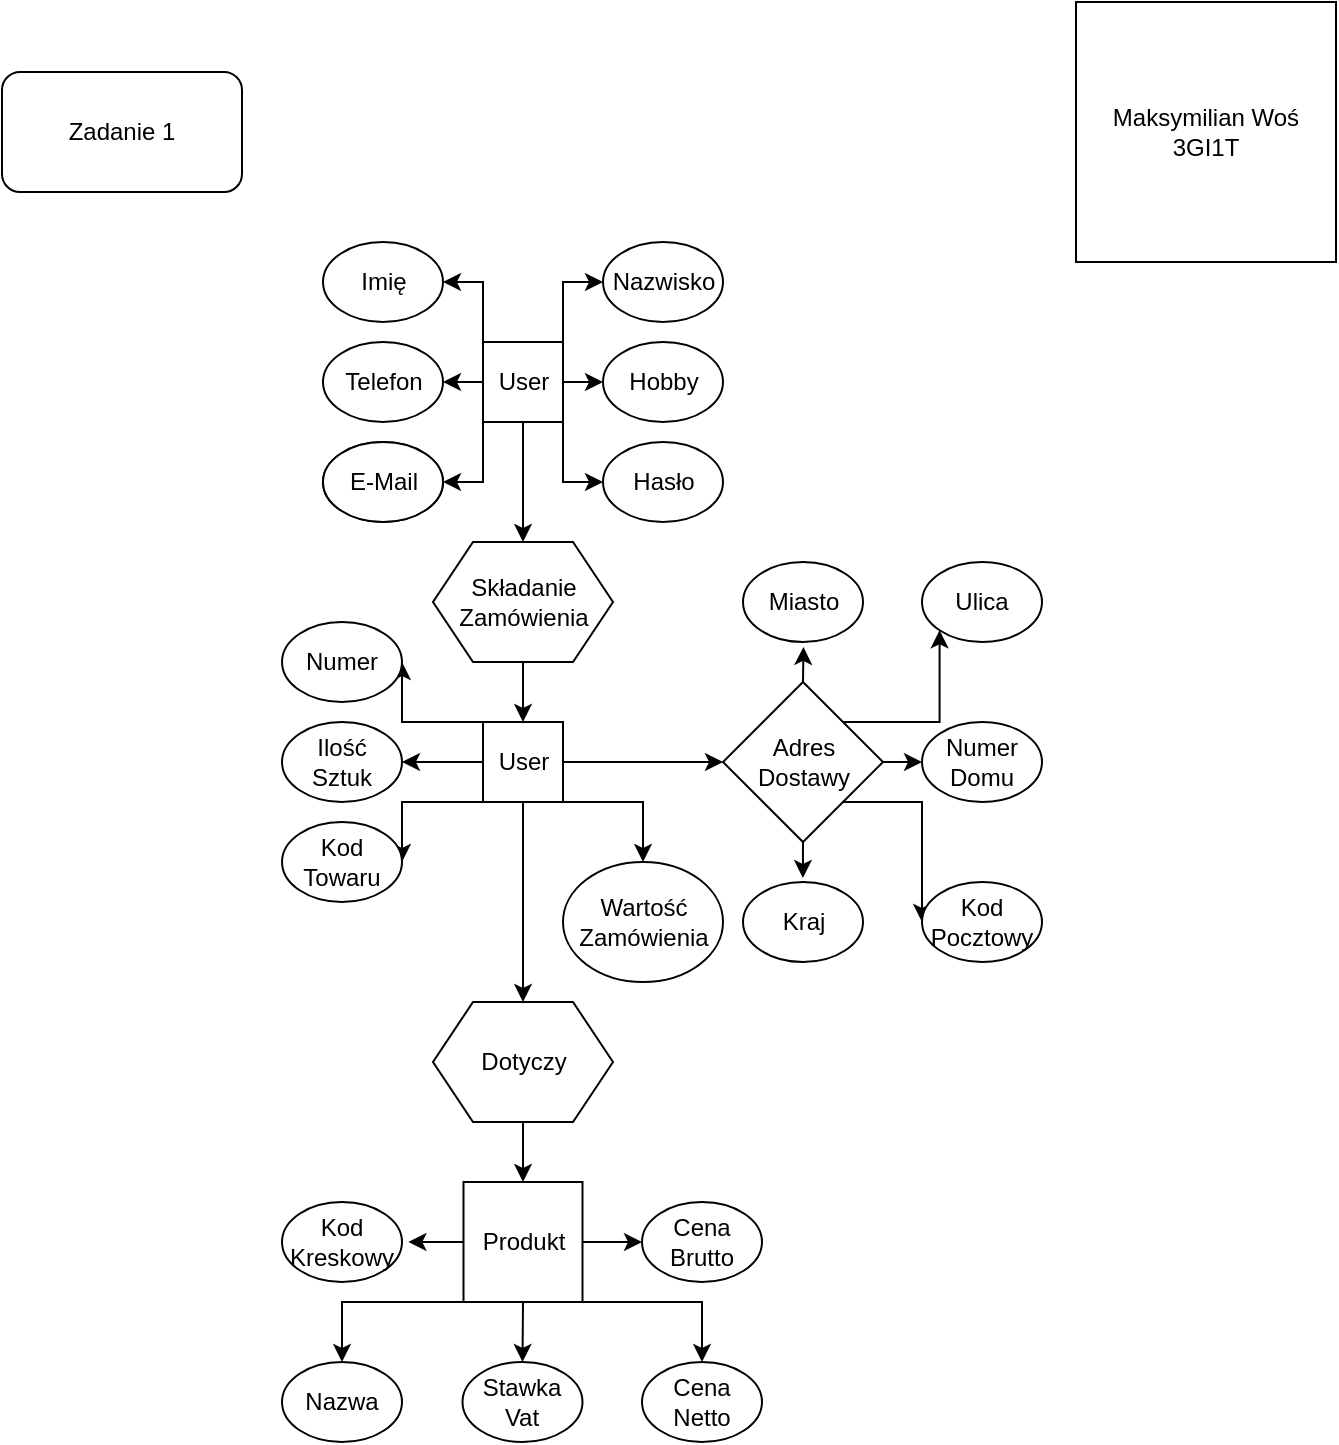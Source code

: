 <mxfile version="17.4.0" type="github">
  <diagram id="_qrPjdtgDfWYnToNUuWt" name="Page-1">
    <mxGraphModel dx="1220" dy="1104" grid="1" gridSize="10" guides="1" tooltips="1" connect="1" arrows="1" fold="1" page="1" pageScale="1" pageWidth="827" pageHeight="1169" math="0" shadow="0">
      <root>
        <mxCell id="0" />
        <mxCell id="1" parent="0" />
        <mxCell id="YMepbAadP_R8XdkJs6-S-17" style="edgeStyle=orthogonalEdgeStyle;rounded=0;orthogonalLoop=1;jettySize=auto;html=1;exitX=0;exitY=0;exitDx=0;exitDy=0;entryX=1;entryY=0.5;entryDx=0;entryDy=0;" edge="1" parent="1" source="YMepbAadP_R8XdkJs6-S-1" target="YMepbAadP_R8XdkJs6-S-2">
          <mxGeometry relative="1" as="geometry">
            <Array as="points">
              <mxPoint x="401" y="140" />
            </Array>
          </mxGeometry>
        </mxCell>
        <mxCell id="YMepbAadP_R8XdkJs6-S-19" style="edgeStyle=orthogonalEdgeStyle;rounded=0;orthogonalLoop=1;jettySize=auto;html=1;exitX=1;exitY=0;exitDx=0;exitDy=0;entryX=0;entryY=0.5;entryDx=0;entryDy=0;" edge="1" parent="1" source="YMepbAadP_R8XdkJs6-S-1" target="YMepbAadP_R8XdkJs6-S-3">
          <mxGeometry relative="1" as="geometry">
            <Array as="points">
              <mxPoint x="441" y="140" />
            </Array>
          </mxGeometry>
        </mxCell>
        <mxCell id="YMepbAadP_R8XdkJs6-S-20" style="edgeStyle=orthogonalEdgeStyle;rounded=0;orthogonalLoop=1;jettySize=auto;html=1;exitX=0;exitY=0.5;exitDx=0;exitDy=0;entryX=1;entryY=0.5;entryDx=0;entryDy=0;" edge="1" parent="1" source="YMepbAadP_R8XdkJs6-S-1" target="YMepbAadP_R8XdkJs6-S-7">
          <mxGeometry relative="1" as="geometry" />
        </mxCell>
        <mxCell id="YMepbAadP_R8XdkJs6-S-21" style="edgeStyle=orthogonalEdgeStyle;rounded=0;orthogonalLoop=1;jettySize=auto;html=1;exitX=1;exitY=0.5;exitDx=0;exitDy=0;entryX=0;entryY=0.5;entryDx=0;entryDy=0;" edge="1" parent="1" source="YMepbAadP_R8XdkJs6-S-1" target="YMepbAadP_R8XdkJs6-S-6">
          <mxGeometry relative="1" as="geometry" />
        </mxCell>
        <mxCell id="YMepbAadP_R8XdkJs6-S-22" style="edgeStyle=orthogonalEdgeStyle;rounded=0;orthogonalLoop=1;jettySize=auto;html=1;exitX=0;exitY=1;exitDx=0;exitDy=0;entryX=1;entryY=0.5;entryDx=0;entryDy=0;" edge="1" parent="1" source="YMepbAadP_R8XdkJs6-S-1" target="YMepbAadP_R8XdkJs6-S-4">
          <mxGeometry relative="1" as="geometry">
            <Array as="points">
              <mxPoint x="400" y="240" />
            </Array>
          </mxGeometry>
        </mxCell>
        <mxCell id="YMepbAadP_R8XdkJs6-S-23" style="edgeStyle=orthogonalEdgeStyle;rounded=0;orthogonalLoop=1;jettySize=auto;html=1;exitX=1;exitY=1;exitDx=0;exitDy=0;entryX=0;entryY=0.5;entryDx=0;entryDy=0;" edge="1" parent="1" source="YMepbAadP_R8XdkJs6-S-1" target="YMepbAadP_R8XdkJs6-S-5">
          <mxGeometry relative="1" as="geometry">
            <Array as="points">
              <mxPoint x="441" y="240" />
            </Array>
          </mxGeometry>
        </mxCell>
        <mxCell id="YMepbAadP_R8XdkJs6-S-24" style="edgeStyle=orthogonalEdgeStyle;rounded=0;orthogonalLoop=1;jettySize=auto;html=1;exitX=0.5;exitY=1;exitDx=0;exitDy=0;entryX=0.5;entryY=0;entryDx=0;entryDy=0;" edge="1" parent="1" source="YMepbAadP_R8XdkJs6-S-1" target="YMepbAadP_R8XdkJs6-S-14">
          <mxGeometry relative="1" as="geometry" />
        </mxCell>
        <mxCell id="YMepbAadP_R8XdkJs6-S-1" value="User" style="rounded=0;whiteSpace=wrap;html=1;" vertex="1" parent="1">
          <mxGeometry x="400.5" y="170" width="40" height="40" as="geometry" />
        </mxCell>
        <mxCell id="YMepbAadP_R8XdkJs6-S-2" value="Imię" style="ellipse;whiteSpace=wrap;html=1;" vertex="1" parent="1">
          <mxGeometry x="320.5" y="120" width="60" height="40" as="geometry" />
        </mxCell>
        <mxCell id="YMepbAadP_R8XdkJs6-S-3" value="Nazwisko&lt;span style=&quot;color: rgba(0 , 0 , 0 , 0) ; font-family: monospace ; font-size: 0px&quot;&gt;%3CmxGraphModel%3E%3Croot%3E%3CmxCell%20id%3D%220%22%2F%3E%3CmxCell%20id%3D%221%22%20parent%3D%220%22%2F%3E%3CmxCell%20id%3D%222%22%20value%3D%22Imi%C4%99%22%20style%3D%22ellipse%3BwhiteSpace%3Dwrap%3Bhtml%3D1%3B%22%20vertex%3D%221%22%20parent%3D%221%22%3E%3CmxGeometry%20x%3D%22190%22%20y%3D%22120%22%20width%3D%22120%22%20height%3D%2280%22%20as%3D%22geometry%22%2F%3E%3C%2FmxCell%3E%3C%2Froot%3E%3C%2FmxGraphModel%3E&lt;/span&gt;" style="ellipse;whiteSpace=wrap;html=1;" vertex="1" parent="1">
          <mxGeometry x="460.5" y="120" width="60" height="40" as="geometry" />
        </mxCell>
        <mxCell id="YMepbAadP_R8XdkJs6-S-4" value="E-Mail&lt;span style=&quot;color: rgba(0 , 0 , 0 , 0) ; font-family: monospace ; font-size: 0px&quot;&gt;%3CmxGraphModel%3E%3Croot%3E%3CmxCell%20id%3D%220%22%2F%3E%3CmxCell%20id%3D%221%22%20parent%3D%220%22%2F%3E%3CmxCell%20id%3D%222%22%20value%3D%22Nazwisko%26lt%3Bspan%20style%3D%26quot%3Bcolor%3A%20rgba(0%20%2C%200%20%2C%200%20%2C%200)%20%3B%20font-family%3A%20monospace%20%3B%20font-size%3A%200px%26quot%3B%26gt%3B%253CmxGraphModel%253E%253Croot%253E%253CmxCell%2520id%253D%25220%2522%252F%253E%253CmxCell%2520id%253D%25221%2522%2520parent%253D%25220%2522%252F%253E%253CmxCell%2520id%253D%25222%2522%2520value%253D%2522Imi%25C4%2599%2522%2520style%253D%2522ellipse%253BwhiteSpace%253Dwrap%253Bhtml%253D1%253B%2522%2520vertex%253D%25221%2522%2520parent%253D%25221%2522%253E%253CmxGeometry%2520x%253D%2522190%2522%2520y%253D%2522120%2522%2520width%253D%2522120%2522%2520height%253D%252280%2522%2520as%253D%2522geometry%2522%252F%253E%253C%252FmxCell%253E%253C%252Froot%253E%253C%252FmxGraphModel%253E%26lt%3B%2Fspan%26gt%3B%22%20style%3D%22ellipse%3BwhiteSpace%3Dwrap%3Bhtml%3D1%3B%22%20vertex%3D%221%22%20parent%3D%221%22%3E%3CmxGeometry%20x%3D%22190%22%20y%3D%22230%22%20width%3D%22120%22%20height%3D%2280%22%20as%3D%22geometry%22%2F%3E%3C%2FmxCell%3E%3C%2Froot%3E%3C%2FmxGraphModel%3E&lt;/span&gt;" style="ellipse;whiteSpace=wrap;html=1;" vertex="1" parent="1">
          <mxGeometry x="320.5" y="220" width="60" height="40" as="geometry" />
        </mxCell>
        <mxCell id="YMepbAadP_R8XdkJs6-S-5" value="Hasło" style="ellipse;whiteSpace=wrap;html=1;" vertex="1" parent="1">
          <mxGeometry x="460.5" y="220" width="60" height="40" as="geometry" />
        </mxCell>
        <mxCell id="YMepbAadP_R8XdkJs6-S-6" value="Hobby&lt;span style=&quot;color: rgba(0 , 0 , 0 , 0) ; font-family: monospace ; font-size: 0px&quot;&gt;%3CmxGraphModel%3E%3Croot%3E%3CmxCell%20id%3D%220%22%2F%3E%3CmxCell%20id%3D%221%22%20parent%3D%220%22%2F%3E%3CmxCell%20id%3D%222%22%20value%3D%22Has%C5%82o%22%20style%3D%22ellipse%3BwhiteSpace%3Dwrap%3Bhtml%3D1%3B%22%20vertex%3D%221%22%20parent%3D%221%22%3E%3CmxGeometry%20x%3D%22530%22%20y%3D%22180%22%20width%3D%22120%22%20height%3D%2280%22%20as%3D%22geometry%22%2F%3E%3C%2FmxCell%3E%3C%2Froot%3E%3C%2FmxGraphModel%3E&lt;/span&gt;" style="ellipse;whiteSpace=wrap;html=1;" vertex="1" parent="1">
          <mxGeometry x="460.5" y="170" width="60" height="40" as="geometry" />
        </mxCell>
        <mxCell id="YMepbAadP_R8XdkJs6-S-7" value="Telefon" style="ellipse;whiteSpace=wrap;html=1;" vertex="1" parent="1">
          <mxGeometry x="320.5" y="170" width="60" height="40" as="geometry" />
        </mxCell>
        <mxCell id="YMepbAadP_R8XdkJs6-S-26" style="edgeStyle=orthogonalEdgeStyle;rounded=0;orthogonalLoop=1;jettySize=auto;html=1;exitX=0.5;exitY=1;exitDx=0;exitDy=0;entryX=0.5;entryY=0;entryDx=0;entryDy=0;" edge="1" parent="1" source="YMepbAadP_R8XdkJs6-S-14" target="YMepbAadP_R8XdkJs6-S-25">
          <mxGeometry relative="1" as="geometry" />
        </mxCell>
        <mxCell id="YMepbAadP_R8XdkJs6-S-14" value="Składanie Zamówienia" style="shape=hexagon;perimeter=hexagonPerimeter2;whiteSpace=wrap;html=1;fixedSize=1;" vertex="1" parent="1">
          <mxGeometry x="375.5" y="270" width="90" height="60" as="geometry" />
        </mxCell>
        <mxCell id="YMepbAadP_R8XdkJs6-S-28" style="edgeStyle=orthogonalEdgeStyle;rounded=0;orthogonalLoop=1;jettySize=auto;html=1;exitX=1;exitY=0.5;exitDx=0;exitDy=0;entryX=0;entryY=0.5;entryDx=0;entryDy=0;" edge="1" parent="1" source="YMepbAadP_R8XdkJs6-S-25" target="YMepbAadP_R8XdkJs6-S-27">
          <mxGeometry relative="1" as="geometry" />
        </mxCell>
        <mxCell id="YMepbAadP_R8XdkJs6-S-43" style="edgeStyle=orthogonalEdgeStyle;rounded=0;orthogonalLoop=1;jettySize=auto;html=1;exitX=1;exitY=1;exitDx=0;exitDy=0;entryX=0.5;entryY=0;entryDx=0;entryDy=0;" edge="1" parent="1" source="YMepbAadP_R8XdkJs6-S-25" target="YMepbAadP_R8XdkJs6-S-42">
          <mxGeometry relative="1" as="geometry">
            <Array as="points">
              <mxPoint x="480" y="400" />
            </Array>
          </mxGeometry>
        </mxCell>
        <mxCell id="YMepbAadP_R8XdkJs6-S-44" style="edgeStyle=orthogonalEdgeStyle;rounded=0;orthogonalLoop=1;jettySize=auto;html=1;exitX=0;exitY=1;exitDx=0;exitDy=0;entryX=1;entryY=0.5;entryDx=0;entryDy=0;" edge="1" parent="1" source="YMepbAadP_R8XdkJs6-S-25" target="YMepbAadP_R8XdkJs6-S-40">
          <mxGeometry relative="1" as="geometry">
            <Array as="points">
              <mxPoint x="360" y="400" />
            </Array>
          </mxGeometry>
        </mxCell>
        <mxCell id="YMepbAadP_R8XdkJs6-S-45" style="edgeStyle=orthogonalEdgeStyle;rounded=0;orthogonalLoop=1;jettySize=auto;html=1;exitX=0;exitY=0.5;exitDx=0;exitDy=0;entryX=1;entryY=0.5;entryDx=0;entryDy=0;" edge="1" parent="1" source="YMepbAadP_R8XdkJs6-S-25" target="YMepbAadP_R8XdkJs6-S-41">
          <mxGeometry relative="1" as="geometry" />
        </mxCell>
        <mxCell id="YMepbAadP_R8XdkJs6-S-46" style="edgeStyle=orthogonalEdgeStyle;rounded=0;orthogonalLoop=1;jettySize=auto;html=1;exitX=0;exitY=0;exitDx=0;exitDy=0;entryX=1;entryY=0.5;entryDx=0;entryDy=0;" edge="1" parent="1" source="YMepbAadP_R8XdkJs6-S-25" target="YMepbAadP_R8XdkJs6-S-39">
          <mxGeometry relative="1" as="geometry">
            <Array as="points">
              <mxPoint x="360" y="360" />
            </Array>
          </mxGeometry>
        </mxCell>
        <mxCell id="YMepbAadP_R8XdkJs6-S-48" style="edgeStyle=orthogonalEdgeStyle;rounded=0;orthogonalLoop=1;jettySize=auto;html=1;exitX=0.5;exitY=1;exitDx=0;exitDy=0;entryX=0.5;entryY=0;entryDx=0;entryDy=0;" edge="1" parent="1" source="YMepbAadP_R8XdkJs6-S-25" target="YMepbAadP_R8XdkJs6-S-47">
          <mxGeometry relative="1" as="geometry" />
        </mxCell>
        <mxCell id="YMepbAadP_R8XdkJs6-S-25" value="User" style="rounded=0;whiteSpace=wrap;html=1;" vertex="1" parent="1">
          <mxGeometry x="400.5" y="360" width="40" height="40" as="geometry" />
        </mxCell>
        <mxCell id="YMepbAadP_R8XdkJs6-S-34" style="edgeStyle=orthogonalEdgeStyle;rounded=0;orthogonalLoop=1;jettySize=auto;html=1;exitX=0.5;exitY=1;exitDx=0;exitDy=0;entryX=0.499;entryY=-0.05;entryDx=0;entryDy=0;entryPerimeter=0;" edge="1" parent="1" source="YMepbAadP_R8XdkJs6-S-27" target="YMepbAadP_R8XdkJs6-S-33">
          <mxGeometry relative="1" as="geometry" />
        </mxCell>
        <mxCell id="YMepbAadP_R8XdkJs6-S-35" style="edgeStyle=orthogonalEdgeStyle;rounded=0;orthogonalLoop=1;jettySize=auto;html=1;exitX=1;exitY=0.5;exitDx=0;exitDy=0;entryX=0;entryY=0.5;entryDx=0;entryDy=0;" edge="1" parent="1" source="YMepbAadP_R8XdkJs6-S-27" target="YMepbAadP_R8XdkJs6-S-30">
          <mxGeometry relative="1" as="geometry" />
        </mxCell>
        <mxCell id="YMepbAadP_R8XdkJs6-S-36" style="edgeStyle=orthogonalEdgeStyle;rounded=0;orthogonalLoop=1;jettySize=auto;html=1;exitX=0.5;exitY=0;exitDx=0;exitDy=0;entryX=0.504;entryY=1.061;entryDx=0;entryDy=0;entryPerimeter=0;" edge="1" parent="1" source="YMepbAadP_R8XdkJs6-S-27" target="YMepbAadP_R8XdkJs6-S-29">
          <mxGeometry relative="1" as="geometry" />
        </mxCell>
        <mxCell id="YMepbAadP_R8XdkJs6-S-37" style="edgeStyle=orthogonalEdgeStyle;rounded=0;orthogonalLoop=1;jettySize=auto;html=1;exitX=1;exitY=0;exitDx=0;exitDy=0;entryX=0;entryY=1;entryDx=0;entryDy=0;" edge="1" parent="1" source="YMepbAadP_R8XdkJs6-S-27" target="YMepbAadP_R8XdkJs6-S-31">
          <mxGeometry relative="1" as="geometry" />
        </mxCell>
        <mxCell id="YMepbAadP_R8XdkJs6-S-38" style="edgeStyle=orthogonalEdgeStyle;rounded=0;orthogonalLoop=1;jettySize=auto;html=1;exitX=1;exitY=1;exitDx=0;exitDy=0;entryX=0;entryY=0.5;entryDx=0;entryDy=0;" edge="1" parent="1" source="YMepbAadP_R8XdkJs6-S-27" target="YMepbAadP_R8XdkJs6-S-32">
          <mxGeometry relative="1" as="geometry">
            <Array as="points">
              <mxPoint x="620" y="400" />
            </Array>
          </mxGeometry>
        </mxCell>
        <mxCell id="YMepbAadP_R8XdkJs6-S-27" value="Adres Dostawy" style="rhombus;whiteSpace=wrap;html=1;" vertex="1" parent="1">
          <mxGeometry x="520.5" y="340" width="80" height="80" as="geometry" />
        </mxCell>
        <mxCell id="YMepbAadP_R8XdkJs6-S-29" value="Miasto" style="ellipse;whiteSpace=wrap;html=1;" vertex="1" parent="1">
          <mxGeometry x="530.5" y="280" width="60" height="40" as="geometry" />
        </mxCell>
        <mxCell id="YMepbAadP_R8XdkJs6-S-30" value="Numer Domu" style="ellipse;whiteSpace=wrap;html=1;" vertex="1" parent="1">
          <mxGeometry x="620" y="360" width="60" height="40" as="geometry" />
        </mxCell>
        <mxCell id="YMepbAadP_R8XdkJs6-S-31" value="Ulica" style="ellipse;whiteSpace=wrap;html=1;" vertex="1" parent="1">
          <mxGeometry x="620" y="280" width="60" height="40" as="geometry" />
        </mxCell>
        <mxCell id="YMepbAadP_R8XdkJs6-S-32" value="Kod Pocztowy" style="ellipse;whiteSpace=wrap;html=1;" vertex="1" parent="1">
          <mxGeometry x="620" y="440" width="60" height="40" as="geometry" />
        </mxCell>
        <mxCell id="YMepbAadP_R8XdkJs6-S-33" value="Kraj" style="ellipse;whiteSpace=wrap;html=1;" vertex="1" parent="1">
          <mxGeometry x="530.5" y="440" width="60" height="40" as="geometry" />
        </mxCell>
        <mxCell id="YMepbAadP_R8XdkJs6-S-39" value="Numer" style="ellipse;whiteSpace=wrap;html=1;" vertex="1" parent="1">
          <mxGeometry x="300" y="310" width="60" height="40" as="geometry" />
        </mxCell>
        <mxCell id="YMepbAadP_R8XdkJs6-S-40" value="Kod Towaru" style="ellipse;whiteSpace=wrap;html=1;" vertex="1" parent="1">
          <mxGeometry x="300" y="410" width="60" height="40" as="geometry" />
        </mxCell>
        <mxCell id="YMepbAadP_R8XdkJs6-S-41" value="Ilość Sztuk" style="ellipse;whiteSpace=wrap;html=1;" vertex="1" parent="1">
          <mxGeometry x="300" y="360" width="60" height="40" as="geometry" />
        </mxCell>
        <mxCell id="YMepbAadP_R8XdkJs6-S-42" value="Wartość Zamówienia" style="ellipse;whiteSpace=wrap;html=1;" vertex="1" parent="1">
          <mxGeometry x="440.5" y="430" width="80" height="60" as="geometry" />
        </mxCell>
        <mxCell id="YMepbAadP_R8XdkJs6-S-50" style="edgeStyle=orthogonalEdgeStyle;rounded=0;orthogonalLoop=1;jettySize=auto;html=1;exitX=0.5;exitY=1;exitDx=0;exitDy=0;entryX=0.5;entryY=0;entryDx=0;entryDy=0;" edge="1" parent="1" source="YMepbAadP_R8XdkJs6-S-47" target="YMepbAadP_R8XdkJs6-S-49">
          <mxGeometry relative="1" as="geometry" />
        </mxCell>
        <mxCell id="YMepbAadP_R8XdkJs6-S-47" value="Dotyczy" style="shape=hexagon;perimeter=hexagonPerimeter2;whiteSpace=wrap;html=1;fixedSize=1;" vertex="1" parent="1">
          <mxGeometry x="375.5" y="500" width="90" height="60" as="geometry" />
        </mxCell>
        <mxCell id="YMepbAadP_R8XdkJs6-S-58" style="edgeStyle=orthogonalEdgeStyle;rounded=0;orthogonalLoop=1;jettySize=auto;html=1;exitX=0;exitY=0.5;exitDx=0;exitDy=0;entryX=1.053;entryY=0.52;entryDx=0;entryDy=0;entryPerimeter=0;" edge="1" parent="1" source="YMepbAadP_R8XdkJs6-S-49" target="YMepbAadP_R8XdkJs6-S-53">
          <mxGeometry relative="1" as="geometry" />
        </mxCell>
        <mxCell id="YMepbAadP_R8XdkJs6-S-59" style="edgeStyle=orthogonalEdgeStyle;rounded=0;orthogonalLoop=1;jettySize=auto;html=1;exitX=0;exitY=1;exitDx=0;exitDy=0;entryX=0.5;entryY=0;entryDx=0;entryDy=0;" edge="1" parent="1" source="YMepbAadP_R8XdkJs6-S-49" target="YMepbAadP_R8XdkJs6-S-52">
          <mxGeometry relative="1" as="geometry">
            <Array as="points">
              <mxPoint x="330" y="650" />
            </Array>
          </mxGeometry>
        </mxCell>
        <mxCell id="YMepbAadP_R8XdkJs6-S-60" style="edgeStyle=orthogonalEdgeStyle;rounded=0;orthogonalLoop=1;jettySize=auto;html=1;exitX=1;exitY=1;exitDx=0;exitDy=0;entryX=0.5;entryY=0;entryDx=0;entryDy=0;" edge="1" parent="1" source="YMepbAadP_R8XdkJs6-S-49" target="YMepbAadP_R8XdkJs6-S-54">
          <mxGeometry relative="1" as="geometry">
            <Array as="points">
              <mxPoint x="510" y="650" />
            </Array>
          </mxGeometry>
        </mxCell>
        <mxCell id="YMepbAadP_R8XdkJs6-S-61" style="edgeStyle=orthogonalEdgeStyle;rounded=0;orthogonalLoop=1;jettySize=auto;html=1;exitX=0.5;exitY=1;exitDx=0;exitDy=0;entryX=0.5;entryY=0;entryDx=0;entryDy=0;" edge="1" parent="1" source="YMepbAadP_R8XdkJs6-S-49" target="YMepbAadP_R8XdkJs6-S-56">
          <mxGeometry relative="1" as="geometry" />
        </mxCell>
        <mxCell id="YMepbAadP_R8XdkJs6-S-62" style="edgeStyle=orthogonalEdgeStyle;rounded=0;orthogonalLoop=1;jettySize=auto;html=1;exitX=1;exitY=0.5;exitDx=0;exitDy=0;entryX=0;entryY=0.5;entryDx=0;entryDy=0;" edge="1" parent="1" source="YMepbAadP_R8XdkJs6-S-49" target="YMepbAadP_R8XdkJs6-S-55">
          <mxGeometry relative="1" as="geometry" />
        </mxCell>
        <mxCell id="YMepbAadP_R8XdkJs6-S-49" value="Produkt" style="rounded=0;whiteSpace=wrap;html=1;" vertex="1" parent="1">
          <mxGeometry x="390.75" y="590" width="59.5" height="60" as="geometry" />
        </mxCell>
        <mxCell id="YMepbAadP_R8XdkJs6-S-51" value="E-Mail&lt;span style=&quot;color: rgba(0 , 0 , 0 , 0) ; font-family: monospace ; font-size: 0px&quot;&gt;%3CmxGraphModel%3E%3Croot%3E%3CmxCell%20id%3D%220%22%2F%3E%3CmxCell%20id%3D%221%22%20parent%3D%220%22%2F%3E%3CmxCell%20id%3D%222%22%20value%3D%22Nazwisko%26lt%3Bspan%20style%3D%26quot%3Bcolor%3A%20rgba(0%20%2C%200%20%2C%200%20%2C%200)%20%3B%20font-family%3A%20monospace%20%3B%20font-size%3A%200px%26quot%3B%26gt%3B%253CmxGraphModel%253E%253Croot%253E%253CmxCell%2520id%253D%25220%2522%252F%253E%253CmxCell%2520id%253D%25221%2522%2520parent%253D%25220%2522%252F%253E%253CmxCell%2520id%253D%25222%2522%2520value%253D%2522Imi%25C4%2599%2522%2520style%253D%2522ellipse%253BwhiteSpace%253Dwrap%253Bhtml%253D1%253B%2522%2520vertex%253D%25221%2522%2520parent%253D%25221%2522%253E%253CmxGeometry%2520x%253D%2522190%2522%2520y%253D%2522120%2522%2520width%253D%2522120%2522%2520height%253D%252280%2522%2520as%253D%2522geometry%2522%252F%253E%253C%252FmxCell%253E%253C%252Froot%253E%253C%252FmxGraphModel%253E%26lt%3B%2Fspan%26gt%3B%22%20style%3D%22ellipse%3BwhiteSpace%3Dwrap%3Bhtml%3D1%3B%22%20vertex%3D%221%22%20parent%3D%221%22%3E%3CmxGeometry%20x%3D%22190%22%20y%3D%22230%22%20width%3D%22120%22%20height%3D%2280%22%20as%3D%22geometry%22%2F%3E%3C%2FmxCell%3E%3C%2Froot%3E%3C%2FmxGraphModel%3E&lt;/span&gt;" style="ellipse;whiteSpace=wrap;html=1;" vertex="1" parent="1">
          <mxGeometry x="320.5" y="220" width="60" height="40" as="geometry" />
        </mxCell>
        <mxCell id="YMepbAadP_R8XdkJs6-S-52" value="Nazwa" style="ellipse;whiteSpace=wrap;html=1;" vertex="1" parent="1">
          <mxGeometry x="300" y="680" width="60" height="40" as="geometry" />
        </mxCell>
        <mxCell id="YMepbAadP_R8XdkJs6-S-53" value="Kod Kreskowy" style="ellipse;whiteSpace=wrap;html=1;" vertex="1" parent="1">
          <mxGeometry x="300" y="600" width="60" height="40" as="geometry" />
        </mxCell>
        <mxCell id="YMepbAadP_R8XdkJs6-S-54" value="Cena Netto" style="ellipse;whiteSpace=wrap;html=1;" vertex="1" parent="1">
          <mxGeometry x="480" y="680" width="60" height="40" as="geometry" />
        </mxCell>
        <mxCell id="YMepbAadP_R8XdkJs6-S-55" value="Cena Brutto" style="ellipse;whiteSpace=wrap;html=1;" vertex="1" parent="1">
          <mxGeometry x="480" y="600" width="60" height="40" as="geometry" />
        </mxCell>
        <mxCell id="YMepbAadP_R8XdkJs6-S-56" value="Stawka Vat" style="ellipse;whiteSpace=wrap;html=1;" vertex="1" parent="1">
          <mxGeometry x="390.25" y="680" width="60" height="40" as="geometry" />
        </mxCell>
        <mxCell id="YMepbAadP_R8XdkJs6-S-63" value="Maksymilian Woś 3GI1T" style="whiteSpace=wrap;html=1;aspect=fixed;" vertex="1" parent="1">
          <mxGeometry x="697" width="130" height="130" as="geometry" />
        </mxCell>
        <mxCell id="YMepbAadP_R8XdkJs6-S-64" value="Zadanie 1" style="rounded=1;whiteSpace=wrap;html=1;" vertex="1" parent="1">
          <mxGeometry x="160" y="35" width="120" height="60" as="geometry" />
        </mxCell>
      </root>
    </mxGraphModel>
  </diagram>
</mxfile>
